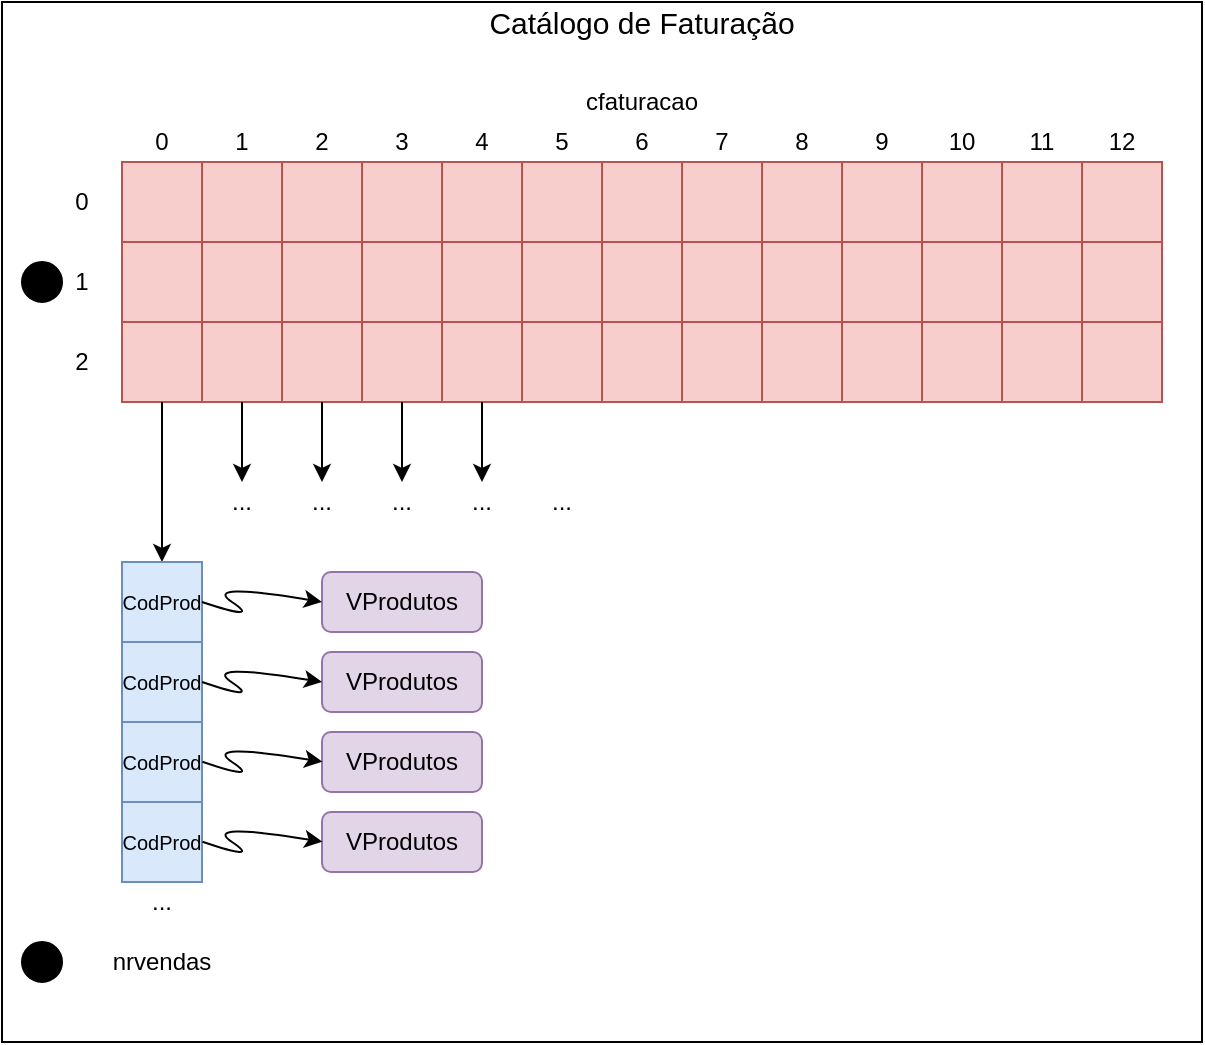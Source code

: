 <mxfile version="10.7.5" type="device"><diagram id="8GkzO-2iXQMkuJmufmp5" name="Page-1"><mxGraphModel dx="914" dy="606" grid="1" gridSize="10" guides="1" tooltips="1" connect="1" arrows="1" fold="1" page="1" pageScale="1" pageWidth="850" pageHeight="1100" math="0" shadow="0"><root><mxCell id="0"/><mxCell id="1" parent="0"/><mxCell id="2WYAGC3ekxAIEiTmy_mu-112" value="" style="rounded=0;whiteSpace=wrap;html=1;" parent="1" vertex="1"><mxGeometry x="40" y="40" width="600" height="520" as="geometry"/></mxCell><mxCell id="2WYAGC3ekxAIEiTmy_mu-7" value="" style="whiteSpace=wrap;html=1;aspect=fixed;fillColor=#f8cecc;strokeColor=#b85450;" parent="1" vertex="1"><mxGeometry x="300" y="120" width="40" height="40" as="geometry"/></mxCell><mxCell id="2WYAGC3ekxAIEiTmy_mu-8" value="" style="whiteSpace=wrap;html=1;aspect=fixed;fillColor=#f8cecc;strokeColor=#b85450;" parent="1" vertex="1"><mxGeometry x="340" y="120" width="40" height="40" as="geometry"/></mxCell><mxCell id="2WYAGC3ekxAIEiTmy_mu-16" value="cfaturacao&lt;br&gt;" style="text;html=1;strokeColor=none;fillColor=none;align=center;verticalAlign=middle;whiteSpace=wrap;rounded=0;" parent="1" vertex="1"><mxGeometry x="340" y="80" width="40" height="20" as="geometry"/></mxCell><mxCell id="2WYAGC3ekxAIEiTmy_mu-43" value="" style="whiteSpace=wrap;html=1;aspect=fixed;fillColor=#f8cecc;strokeColor=#b85450;" parent="1" vertex="1"><mxGeometry x="380" y="120" width="40" height="40" as="geometry"/></mxCell><mxCell id="2WYAGC3ekxAIEiTmy_mu-80" value="...&lt;br&gt;" style="text;html=1;strokeColor=none;fillColor=none;align=center;verticalAlign=middle;whiteSpace=wrap;rounded=0;" parent="1" vertex="1"><mxGeometry x="300" y="280" width="40" height="20" as="geometry"/></mxCell><mxCell id="2WYAGC3ekxAIEiTmy_mu-113" value="&lt;font style=&quot;font-size: 15px&quot;&gt;Catálogo de Faturação&lt;/font&gt;" style="text;html=1;strokeColor=none;fillColor=none;align=center;verticalAlign=middle;whiteSpace=wrap;rounded=0;" parent="1" vertex="1"><mxGeometry x="275" y="40" width="170" height="20" as="geometry"/></mxCell><mxCell id="I_eOMnqbbrUDG-Di17Q0-278" value="" style="whiteSpace=wrap;html=1;aspect=fixed;fillColor=#f8cecc;strokeColor=#b85450;" parent="1" vertex="1"><mxGeometry x="260" y="120" width="40" height="40" as="geometry"/></mxCell><mxCell id="I_eOMnqbbrUDG-Di17Q0-279" value="" style="whiteSpace=wrap;html=1;aspect=fixed;fillColor=#f8cecc;strokeColor=#b85450;" parent="1" vertex="1"><mxGeometry x="220" y="120" width="40" height="40" as="geometry"/></mxCell><mxCell id="I_eOMnqbbrUDG-Di17Q0-280" value="" style="whiteSpace=wrap;html=1;aspect=fixed;fillColor=#f8cecc;strokeColor=#b85450;" parent="1" vertex="1"><mxGeometry x="420" y="120" width="40" height="40" as="geometry"/></mxCell><mxCell id="I_eOMnqbbrUDG-Di17Q0-281" value="" style="whiteSpace=wrap;html=1;aspect=fixed;fillColor=#f8cecc;strokeColor=#b85450;" parent="1" vertex="1"><mxGeometry x="460" y="120" width="40" height="40" as="geometry"/></mxCell><mxCell id="I_eOMnqbbrUDG-Di17Q0-282" value="" style="whiteSpace=wrap;html=1;aspect=fixed;fillColor=#f8cecc;strokeColor=#b85450;" parent="1" vertex="1"><mxGeometry x="500" y="120" width="40" height="40" as="geometry"/></mxCell><mxCell id="I_eOMnqbbrUDG-Di17Q0-283" value="" style="whiteSpace=wrap;html=1;aspect=fixed;fillColor=#f8cecc;strokeColor=#b85450;" parent="1" vertex="1"><mxGeometry x="180" y="120" width="40" height="40" as="geometry"/></mxCell><mxCell id="I_eOMnqbbrUDG-Di17Q0-284" value="" style="whiteSpace=wrap;html=1;aspect=fixed;fillColor=#f8cecc;strokeColor=#b85450;" parent="1" vertex="1"><mxGeometry x="140" y="120" width="40" height="40" as="geometry"/></mxCell><mxCell id="I_eOMnqbbrUDG-Di17Q0-285" value="" style="whiteSpace=wrap;html=1;aspect=fixed;fillColor=#f8cecc;strokeColor=#b85450;" parent="1" vertex="1"><mxGeometry x="540" y="120" width="40" height="40" as="geometry"/></mxCell><mxCell id="I_eOMnqbbrUDG-Di17Q0-286" value="" style="whiteSpace=wrap;html=1;aspect=fixed;fillColor=#f8cecc;strokeColor=#b85450;" parent="1" vertex="1"><mxGeometry x="580" y="120" width="40" height="40" as="geometry"/></mxCell><mxCell id="I_eOMnqbbrUDG-Di17Q0-287" value="" style="whiteSpace=wrap;html=1;aspect=fixed;fillColor=#f8cecc;strokeColor=#b85450;" parent="1" vertex="1"><mxGeometry x="100" y="120" width="40" height="40" as="geometry"/></mxCell><mxCell id="I_eOMnqbbrUDG-Di17Q0-288" value="0" style="text;html=1;strokeColor=none;fillColor=none;align=center;verticalAlign=middle;whiteSpace=wrap;rounded=0;" parent="1" vertex="1"><mxGeometry x="100" y="100" width="40" height="20" as="geometry"/></mxCell><mxCell id="I_eOMnqbbrUDG-Di17Q0-289" value="1" style="text;html=1;strokeColor=none;fillColor=none;align=center;verticalAlign=middle;whiteSpace=wrap;rounded=0;" parent="1" vertex="1"><mxGeometry x="140" y="100" width="40" height="20" as="geometry"/></mxCell><mxCell id="I_eOMnqbbrUDG-Di17Q0-290" value="2" style="text;html=1;strokeColor=none;fillColor=none;align=center;verticalAlign=middle;whiteSpace=wrap;rounded=0;" parent="1" vertex="1"><mxGeometry x="180" y="100" width="40" height="20" as="geometry"/></mxCell><mxCell id="I_eOMnqbbrUDG-Di17Q0-291" value="3" style="text;html=1;strokeColor=none;fillColor=none;align=center;verticalAlign=middle;whiteSpace=wrap;rounded=0;" parent="1" vertex="1"><mxGeometry x="220" y="100" width="40" height="20" as="geometry"/></mxCell><mxCell id="I_eOMnqbbrUDG-Di17Q0-292" value="4" style="text;html=1;strokeColor=none;fillColor=none;align=center;verticalAlign=middle;whiteSpace=wrap;rounded=0;" parent="1" vertex="1"><mxGeometry x="260" y="100" width="40" height="20" as="geometry"/></mxCell><mxCell id="I_eOMnqbbrUDG-Di17Q0-293" value="5" style="text;html=1;strokeColor=none;fillColor=none;align=center;verticalAlign=middle;whiteSpace=wrap;rounded=0;" parent="1" vertex="1"><mxGeometry x="300" y="100" width="40" height="20" as="geometry"/></mxCell><mxCell id="I_eOMnqbbrUDG-Di17Q0-294" value="6" style="text;html=1;strokeColor=none;fillColor=none;align=center;verticalAlign=middle;whiteSpace=wrap;rounded=0;" parent="1" vertex="1"><mxGeometry x="340" y="100" width="40" height="20" as="geometry"/></mxCell><mxCell id="I_eOMnqbbrUDG-Di17Q0-295" value="7" style="text;html=1;strokeColor=none;fillColor=none;align=center;verticalAlign=middle;whiteSpace=wrap;rounded=0;" parent="1" vertex="1"><mxGeometry x="380" y="100" width="40" height="20" as="geometry"/></mxCell><mxCell id="I_eOMnqbbrUDG-Di17Q0-296" value="8" style="text;html=1;strokeColor=none;fillColor=none;align=center;verticalAlign=middle;whiteSpace=wrap;rounded=0;" parent="1" vertex="1"><mxGeometry x="420" y="100" width="40" height="20" as="geometry"/></mxCell><mxCell id="I_eOMnqbbrUDG-Di17Q0-297" value="9" style="text;html=1;strokeColor=none;fillColor=none;align=center;verticalAlign=middle;whiteSpace=wrap;rounded=0;" parent="1" vertex="1"><mxGeometry x="460" y="100" width="40" height="20" as="geometry"/></mxCell><mxCell id="I_eOMnqbbrUDG-Di17Q0-298" value="10" style="text;html=1;strokeColor=none;fillColor=none;align=center;verticalAlign=middle;whiteSpace=wrap;rounded=0;" parent="1" vertex="1"><mxGeometry x="500" y="100" width="40" height="20" as="geometry"/></mxCell><mxCell id="I_eOMnqbbrUDG-Di17Q0-299" value="11" style="text;html=1;strokeColor=none;fillColor=none;align=center;verticalAlign=middle;whiteSpace=wrap;rounded=0;" parent="1" vertex="1"><mxGeometry x="540" y="100" width="40" height="20" as="geometry"/></mxCell><mxCell id="I_eOMnqbbrUDG-Di17Q0-300" value="12" style="text;html=1;strokeColor=none;fillColor=none;align=center;verticalAlign=middle;whiteSpace=wrap;rounded=0;" parent="1" vertex="1"><mxGeometry x="580" y="100" width="40" height="20" as="geometry"/></mxCell><mxCell id="I_eOMnqbbrUDG-Di17Q0-317" value="" style="whiteSpace=wrap;html=1;aspect=fixed;fillColor=#f8cecc;strokeColor=#b85450;" parent="1" vertex="1"><mxGeometry x="300" y="160" width="40" height="40" as="geometry"/></mxCell><mxCell id="I_eOMnqbbrUDG-Di17Q0-318" value="" style="whiteSpace=wrap;html=1;aspect=fixed;fillColor=#f8cecc;strokeColor=#b85450;" parent="1" vertex="1"><mxGeometry x="340" y="160" width="40" height="40" as="geometry"/></mxCell><mxCell id="I_eOMnqbbrUDG-Di17Q0-319" value="" style="whiteSpace=wrap;html=1;aspect=fixed;fillColor=#f8cecc;strokeColor=#b85450;" parent="1" vertex="1"><mxGeometry x="380" y="160" width="40" height="40" as="geometry"/></mxCell><mxCell id="I_eOMnqbbrUDG-Di17Q0-320" value="" style="whiteSpace=wrap;html=1;aspect=fixed;fillColor=#f8cecc;strokeColor=#b85450;" parent="1" vertex="1"><mxGeometry x="260" y="160" width="40" height="40" as="geometry"/></mxCell><mxCell id="I_eOMnqbbrUDG-Di17Q0-321" value="" style="whiteSpace=wrap;html=1;aspect=fixed;fillColor=#f8cecc;strokeColor=#b85450;" parent="1" vertex="1"><mxGeometry x="220" y="160" width="40" height="40" as="geometry"/></mxCell><mxCell id="I_eOMnqbbrUDG-Di17Q0-322" value="" style="whiteSpace=wrap;html=1;aspect=fixed;fillColor=#f8cecc;strokeColor=#b85450;" parent="1" vertex="1"><mxGeometry x="420" y="160" width="40" height="40" as="geometry"/></mxCell><mxCell id="I_eOMnqbbrUDG-Di17Q0-323" value="" style="whiteSpace=wrap;html=1;aspect=fixed;fillColor=#f8cecc;strokeColor=#b85450;" parent="1" vertex="1"><mxGeometry x="460" y="160" width="40" height="40" as="geometry"/></mxCell><mxCell id="I_eOMnqbbrUDG-Di17Q0-324" value="" style="whiteSpace=wrap;html=1;aspect=fixed;fillColor=#f8cecc;strokeColor=#b85450;" parent="1" vertex="1"><mxGeometry x="500" y="160" width="40" height="40" as="geometry"/></mxCell><mxCell id="I_eOMnqbbrUDG-Di17Q0-325" value="" style="whiteSpace=wrap;html=1;aspect=fixed;fillColor=#f8cecc;strokeColor=#b85450;" parent="1" vertex="1"><mxGeometry x="180" y="160" width="40" height="40" as="geometry"/></mxCell><mxCell id="I_eOMnqbbrUDG-Di17Q0-326" value="" style="whiteSpace=wrap;html=1;aspect=fixed;fillColor=#f8cecc;strokeColor=#b85450;" parent="1" vertex="1"><mxGeometry x="140" y="160" width="40" height="40" as="geometry"/></mxCell><mxCell id="I_eOMnqbbrUDG-Di17Q0-327" value="" style="whiteSpace=wrap;html=1;aspect=fixed;fillColor=#f8cecc;strokeColor=#b85450;" parent="1" vertex="1"><mxGeometry x="540" y="160" width="40" height="40" as="geometry"/></mxCell><mxCell id="I_eOMnqbbrUDG-Di17Q0-328" value="" style="whiteSpace=wrap;html=1;aspect=fixed;fillColor=#f8cecc;strokeColor=#b85450;" parent="1" vertex="1"><mxGeometry x="580" y="160" width="40" height="40" as="geometry"/></mxCell><mxCell id="I_eOMnqbbrUDG-Di17Q0-329" value="" style="whiteSpace=wrap;html=1;aspect=fixed;fillColor=#f8cecc;strokeColor=#b85450;" parent="1" vertex="1"><mxGeometry x="100" y="160" width="40" height="40" as="geometry"/></mxCell><mxCell id="I_eOMnqbbrUDG-Di17Q0-330" value="" style="whiteSpace=wrap;html=1;aspect=fixed;fillColor=#f8cecc;strokeColor=#b85450;" parent="1" vertex="1"><mxGeometry x="300" y="200" width="40" height="40" as="geometry"/></mxCell><mxCell id="I_eOMnqbbrUDG-Di17Q0-331" value="" style="whiteSpace=wrap;html=1;aspect=fixed;fillColor=#f8cecc;strokeColor=#b85450;" parent="1" vertex="1"><mxGeometry x="340" y="200" width="40" height="40" as="geometry"/></mxCell><mxCell id="I_eOMnqbbrUDG-Di17Q0-332" value="" style="whiteSpace=wrap;html=1;aspect=fixed;fillColor=#f8cecc;strokeColor=#b85450;" parent="1" vertex="1"><mxGeometry x="380" y="200" width="40" height="40" as="geometry"/></mxCell><mxCell id="I_eOMnqbbrUDG-Di17Q0-333" value="" style="whiteSpace=wrap;html=1;aspect=fixed;fillColor=#f8cecc;strokeColor=#b85450;" parent="1" vertex="1"><mxGeometry x="260" y="200" width="40" height="40" as="geometry"/></mxCell><mxCell id="I_eOMnqbbrUDG-Di17Q0-334" value="" style="whiteSpace=wrap;html=1;aspect=fixed;fillColor=#f8cecc;strokeColor=#b85450;" parent="1" vertex="1"><mxGeometry x="220" y="200" width="40" height="40" as="geometry"/></mxCell><mxCell id="I_eOMnqbbrUDG-Di17Q0-335" value="" style="whiteSpace=wrap;html=1;aspect=fixed;fillColor=#f8cecc;strokeColor=#b85450;" parent="1" vertex="1"><mxGeometry x="420" y="200" width="40" height="40" as="geometry"/></mxCell><mxCell id="I_eOMnqbbrUDG-Di17Q0-336" value="" style="whiteSpace=wrap;html=1;aspect=fixed;fillColor=#f8cecc;strokeColor=#b85450;" parent="1" vertex="1"><mxGeometry x="460" y="200" width="40" height="40" as="geometry"/></mxCell><mxCell id="I_eOMnqbbrUDG-Di17Q0-337" value="" style="whiteSpace=wrap;html=1;aspect=fixed;fillColor=#f8cecc;strokeColor=#b85450;" parent="1" vertex="1"><mxGeometry x="500" y="200" width="40" height="40" as="geometry"/></mxCell><mxCell id="I_eOMnqbbrUDG-Di17Q0-338" value="" style="whiteSpace=wrap;html=1;aspect=fixed;fillColor=#f8cecc;strokeColor=#b85450;" parent="1" vertex="1"><mxGeometry x="180" y="200" width="40" height="40" as="geometry"/></mxCell><mxCell id="I_eOMnqbbrUDG-Di17Q0-339" value="" style="whiteSpace=wrap;html=1;aspect=fixed;fillColor=#f8cecc;strokeColor=#b85450;" parent="1" vertex="1"><mxGeometry x="140" y="200" width="40" height="40" as="geometry"/></mxCell><mxCell id="I_eOMnqbbrUDG-Di17Q0-340" value="" style="whiteSpace=wrap;html=1;aspect=fixed;fillColor=#f8cecc;strokeColor=#b85450;" parent="1" vertex="1"><mxGeometry x="540" y="200" width="40" height="40" as="geometry"/></mxCell><mxCell id="I_eOMnqbbrUDG-Di17Q0-341" value="" style="whiteSpace=wrap;html=1;aspect=fixed;fillColor=#f8cecc;strokeColor=#b85450;" parent="1" vertex="1"><mxGeometry x="580" y="200" width="40" height="40" as="geometry"/></mxCell><mxCell id="I_eOMnqbbrUDG-Di17Q0-342" value="" style="whiteSpace=wrap;html=1;aspect=fixed;fillColor=#f8cecc;strokeColor=#b85450;" parent="1" vertex="1"><mxGeometry x="100" y="200" width="40" height="40" as="geometry"/></mxCell><mxCell id="I_eOMnqbbrUDG-Di17Q0-343" value="0" style="text;html=1;strokeColor=none;fillColor=none;align=center;verticalAlign=middle;whiteSpace=wrap;rounded=0;" parent="1" vertex="1"><mxGeometry x="60" y="130" width="40" height="20" as="geometry"/></mxCell><mxCell id="I_eOMnqbbrUDG-Di17Q0-344" value="1" style="text;html=1;strokeColor=none;fillColor=none;align=center;verticalAlign=middle;whiteSpace=wrap;rounded=0;" parent="1" vertex="1"><mxGeometry x="60" y="170" width="40" height="20" as="geometry"/></mxCell><mxCell id="I_eOMnqbbrUDG-Di17Q0-345" value="2" style="text;html=1;strokeColor=none;fillColor=none;align=center;verticalAlign=middle;whiteSpace=wrap;rounded=0;" parent="1" vertex="1"><mxGeometry x="60" y="210" width="40" height="20" as="geometry"/></mxCell><mxCell id="I_eOMnqbbrUDG-Di17Q0-362" value="" style="endArrow=classic;html=1;exitX=0.5;exitY=1;exitDx=0;exitDy=0;" parent="1" edge="1"><mxGeometry width="50" height="50" relative="1" as="geometry"><mxPoint x="280" y="240" as="sourcePoint"/><mxPoint x="280" y="280" as="targetPoint"/></mxGeometry></mxCell><mxCell id="I_eOMnqbbrUDG-Di17Q0-363" value="...&lt;br&gt;" style="text;html=1;strokeColor=none;fillColor=none;align=center;verticalAlign=middle;whiteSpace=wrap;rounded=0;" parent="1" vertex="1"><mxGeometry x="260" y="280" width="40" height="20" as="geometry"/></mxCell><mxCell id="I_eOMnqbbrUDG-Di17Q0-364" value="...&lt;br&gt;" style="text;html=1;strokeColor=none;fillColor=none;align=center;verticalAlign=middle;whiteSpace=wrap;rounded=0;" parent="1" vertex="1"><mxGeometry x="220" y="280" width="40" height="20" as="geometry"/></mxCell><mxCell id="I_eOMnqbbrUDG-Di17Q0-365" value="" style="endArrow=classic;html=1;exitX=0.5;exitY=1;exitDx=0;exitDy=0;" parent="1" edge="1"><mxGeometry width="50" height="50" relative="1" as="geometry"><mxPoint x="240" y="240" as="sourcePoint"/><mxPoint x="240" y="280" as="targetPoint"/></mxGeometry></mxCell><mxCell id="I_eOMnqbbrUDG-Di17Q0-366" value="" style="endArrow=classic;html=1;exitX=0.5;exitY=1;exitDx=0;exitDy=0;" parent="1" edge="1"><mxGeometry width="50" height="50" relative="1" as="geometry"><mxPoint x="160" y="240" as="sourcePoint"/><mxPoint x="160" y="280" as="targetPoint"/></mxGeometry></mxCell><mxCell id="I_eOMnqbbrUDG-Di17Q0-367" value="...&lt;br&gt;" style="text;html=1;strokeColor=none;fillColor=none;align=center;verticalAlign=middle;whiteSpace=wrap;rounded=0;" parent="1" vertex="1"><mxGeometry x="140" y="280" width="40" height="20" as="geometry"/></mxCell><mxCell id="I_eOMnqbbrUDG-Di17Q0-368" value="...&lt;br&gt;" style="text;html=1;strokeColor=none;fillColor=none;align=center;verticalAlign=middle;whiteSpace=wrap;rounded=0;" parent="1" vertex="1"><mxGeometry x="180" y="280" width="40" height="20" as="geometry"/></mxCell><mxCell id="I_eOMnqbbrUDG-Di17Q0-369" value="" style="endArrow=classic;html=1;exitX=0.5;exitY=1;exitDx=0;exitDy=0;" parent="1" edge="1"><mxGeometry width="50" height="50" relative="1" as="geometry"><mxPoint x="200" y="240" as="sourcePoint"/><mxPoint x="200" y="280" as="targetPoint"/></mxGeometry></mxCell><mxCell id="I_eOMnqbbrUDG-Di17Q0-370" value="" style="endArrow=classic;html=1;exitX=0.5;exitY=1;exitDx=0;exitDy=0;entryX=0.5;entryY=0;entryDx=0;entryDy=0;" parent="1" target="I_eOMnqbbrUDG-Di17Q0-373" edge="1"><mxGeometry width="50" height="50" relative="1" as="geometry"><mxPoint x="120" y="240" as="sourcePoint"/><mxPoint x="120" y="280" as="targetPoint"/></mxGeometry></mxCell><mxCell id="I_eOMnqbbrUDG-Di17Q0-373" value="&lt;font style=&quot;font-size: 10px&quot;&gt;CodProd&lt;/font&gt;" style="whiteSpace=wrap;html=1;aspect=fixed;fillColor=#dae8fc;strokeColor=#6c8ebf;" parent="1" vertex="1"><mxGeometry x="100" y="320" width="40" height="40" as="geometry"/></mxCell><mxCell id="I_eOMnqbbrUDG-Di17Q0-374" value="&lt;span&gt;&lt;font style=&quot;font-size: 10px&quot;&gt;CodProd&lt;/font&gt;&lt;/span&gt;&lt;br&gt;" style="whiteSpace=wrap;html=1;aspect=fixed;fillColor=#dae8fc;strokeColor=#6c8ebf;" parent="1" vertex="1"><mxGeometry x="100" y="360" width="40" height="40" as="geometry"/></mxCell><mxCell id="I_eOMnqbbrUDG-Di17Q0-375" value="&lt;span&gt;&lt;font style=&quot;font-size: 10px&quot;&gt;CodProd&lt;/font&gt;&lt;/span&gt;&lt;br&gt;" style="whiteSpace=wrap;html=1;aspect=fixed;fillColor=#dae8fc;strokeColor=#6c8ebf;" parent="1" vertex="1"><mxGeometry x="100" y="400" width="40" height="40" as="geometry"/></mxCell><mxCell id="I_eOMnqbbrUDG-Di17Q0-376" value="&lt;span&gt;&lt;font style=&quot;font-size: 10px&quot;&gt;CodProd&lt;/font&gt;&lt;/span&gt;" style="whiteSpace=wrap;html=1;aspect=fixed;fillColor=#dae8fc;strokeColor=#6c8ebf;" parent="1" vertex="1"><mxGeometry x="100" y="440" width="40" height="40" as="geometry"/></mxCell><mxCell id="I_eOMnqbbrUDG-Di17Q0-377" value="...&lt;br&gt;" style="text;html=1;strokeColor=none;fillColor=none;align=center;verticalAlign=middle;whiteSpace=wrap;rounded=0;" parent="1" vertex="1"><mxGeometry x="100" y="480" width="40" height="20" as="geometry"/></mxCell><mxCell id="I_eOMnqbbrUDG-Di17Q0-378" value="VProdutos&lt;br&gt;" style="rounded=1;whiteSpace=wrap;html=1;fillColor=#e1d5e7;strokeColor=#9673a6;" parent="1" vertex="1"><mxGeometry x="200" y="325" width="80" height="30" as="geometry"/></mxCell><mxCell id="I_eOMnqbbrUDG-Di17Q0-380" value="VProdutos" style="rounded=1;whiteSpace=wrap;html=1;fillColor=#e1d5e7;strokeColor=#9673a6;" parent="1" vertex="1"><mxGeometry x="200" y="365" width="80" height="30" as="geometry"/></mxCell><mxCell id="I_eOMnqbbrUDG-Di17Q0-381" value="VProdutos" style="rounded=1;whiteSpace=wrap;html=1;fillColor=#e1d5e7;strokeColor=#9673a6;" parent="1" vertex="1"><mxGeometry x="200" y="405" width="80" height="30" as="geometry"/></mxCell><mxCell id="I_eOMnqbbrUDG-Di17Q0-382" value="VProdutos" style="rounded=1;whiteSpace=wrap;html=1;fillColor=#e1d5e7;strokeColor=#9673a6;" parent="1" vertex="1"><mxGeometry x="200" y="445" width="80" height="30" as="geometry"/></mxCell><mxCell id="I_eOMnqbbrUDG-Di17Q0-384" value="" style="curved=1;endArrow=classic;html=1;exitX=1;exitY=0.5;exitDx=0;exitDy=0;entryX=0;entryY=0.5;entryDx=0;entryDy=0;" parent="1" source="I_eOMnqbbrUDG-Di17Q0-373" target="I_eOMnqbbrUDG-Di17Q0-378" edge="1"><mxGeometry width="50" height="50" relative="1" as="geometry"><mxPoint x="140" y="340" as="sourcePoint"/><mxPoint x="190" y="330" as="targetPoint"/><Array as="points"><mxPoint x="170" y="350"/><mxPoint x="140" y="330"/></Array></mxGeometry></mxCell><mxCell id="I_eOMnqbbrUDG-Di17Q0-386" value="" style="curved=1;endArrow=classic;html=1;exitX=1;exitY=0.5;exitDx=0;exitDy=0;entryX=0;entryY=0.5;entryDx=0;entryDy=0;" parent="1" edge="1"><mxGeometry width="50" height="50" relative="1" as="geometry"><mxPoint x="140.071" y="380" as="sourcePoint"/><mxPoint x="200.071" y="380" as="targetPoint"/><Array as="points"><mxPoint x="169.836" y="390.118"/><mxPoint x="139.836" y="370.118"/></Array></mxGeometry></mxCell><mxCell id="I_eOMnqbbrUDG-Di17Q0-387" value="" style="curved=1;endArrow=classic;html=1;exitX=1;exitY=0.5;exitDx=0;exitDy=0;entryX=0;entryY=0.5;entryDx=0;entryDy=0;" parent="1" edge="1"><mxGeometry width="50" height="50" relative="1" as="geometry"><mxPoint x="140.235" y="419.882" as="sourcePoint"/><mxPoint x="200.235" y="419.882" as="targetPoint"/><Array as="points"><mxPoint x="170" y="430"/><mxPoint x="140" y="410"/></Array></mxGeometry></mxCell><mxCell id="I_eOMnqbbrUDG-Di17Q0-388" value="" style="curved=1;endArrow=classic;html=1;exitX=1;exitY=0.5;exitDx=0;exitDy=0;entryX=0;entryY=0.5;entryDx=0;entryDy=0;" parent="1" edge="1"><mxGeometry width="50" height="50" relative="1" as="geometry"><mxPoint x="140.235" y="459.882" as="sourcePoint"/><mxPoint x="200.235" y="459.882" as="targetPoint"/><Array as="points"><mxPoint x="170" y="470"/><mxPoint x="140" y="450"/></Array></mxGeometry></mxCell><mxCell id="I_eOMnqbbrUDG-Di17Q0-389" value="v" style="ellipse;whiteSpace=wrap;html=1;aspect=fixed;fillColor=#000000;" parent="1" vertex="1"><mxGeometry x="50" y="170" width="20" height="20" as="geometry"/></mxCell><mxCell id="I_eOMnqbbrUDG-Di17Q0-393" value="v" style="ellipse;whiteSpace=wrap;html=1;aspect=fixed;fillColor=#000000;" parent="1" vertex="1"><mxGeometry x="50" y="510" width="20" height="20" as="geometry"/></mxCell><mxCell id="I_eOMnqbbrUDG-Di17Q0-394" value="nrvendas&lt;br&gt;" style="text;html=1;strokeColor=none;fillColor=none;align=center;verticalAlign=middle;whiteSpace=wrap;rounded=0;" parent="1" vertex="1"><mxGeometry x="100" y="510" width="40" height="20" as="geometry"/></mxCell></root></mxGraphModel></diagram></mxfile>